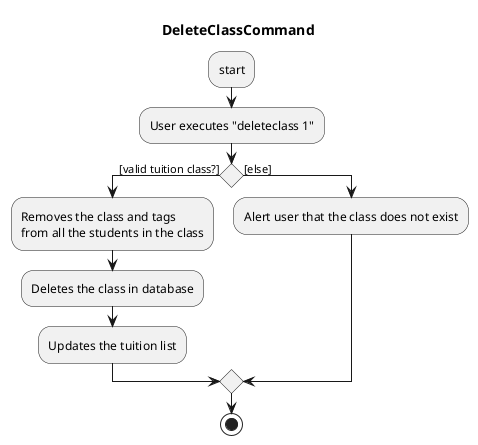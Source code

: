@startuml

title DeleteClassCommand

:start;
:User executes "deleteclass 1";

if () then ([valid tuition class?])

   :Removes the class and tags
   from all the students in the class;
   :Deletes the class in database;
   :Updates the tuition list;

else ([else])
    :Alert user that the class does not exist;
    endif

stop
@enduml
